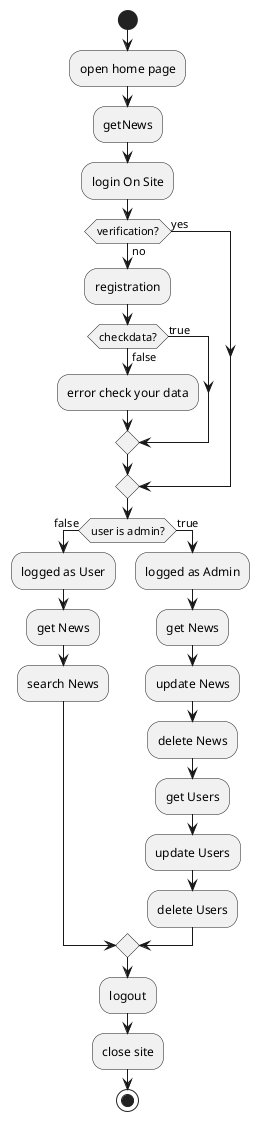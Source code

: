 @startuml
start
:open home page; 
:getNews; 
:login On Site;
if(verification?) then (no)
:registration;
  if(checkdata?) then (false)
  :error check your data;
  else (true)
  endif
else (yes)
endIf
 if(user is admin?) then (false)
  :logged as User;
  :get News;
  :search News;
  else (true)
  :logged as Admin;
  :get News;
  :update News;
  :delete News;
  :get Users;
  :update Users;
  :delete Users;
  endif
  :logout;
  :close site;
stop
@enduml